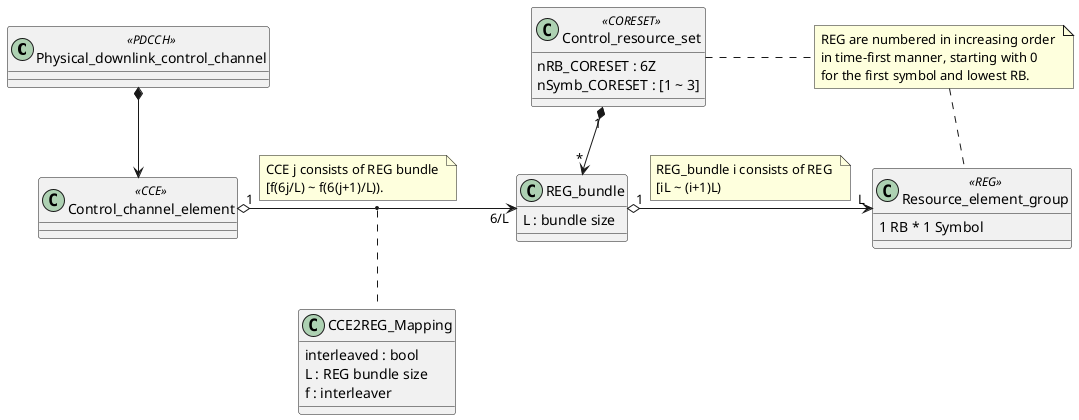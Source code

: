 @startuml PDCCH

' note as global
'     "Antenna ports starting with 2000 for PDCCH."
' end note

Physical_downlink_control_channel *--> Control_channel_element

Control_channel_element "1" o-right-> "6/L" REG_bundle
note on link: CCE j consists of REG bundle \n[f(6j/L) ~ f(6(j+1)/L)).

class Physical_downlink_control_channel <<PDCCH>>

class Control_channel_element <<CCE>>




Control_resource_set "1" *--> "*" REG_bundle

note "REG are numbered in increasing order \nin time-first manner, starting with 0 \nfor the first symbol and lowest RB." as N1
Control_resource_set .right. N1
N1 .. Resource_element_group

REG_bundle "1" o-right-> "L" Resource_element_group
note on link: REG_bundle i consists of REG \n[iL ~ (i+1)L)

class Control_resource_set <<CORESET>>
{
    nRB_CORESET : 6Z
    nSymb_CORESET : [1 ~ 3]
}

class REG_bundle
{
    L : bundle size
}

class Resource_element_group <<REG>>
{
    1 RB * 1 Symbol
}




(Control_channel_element, REG_bundle) .. CCE2REG_Mapping

class CCE2REG_Mapping
{
    interleaved : bool
    L : REG bundle size
    f : interleaver
}
@enduml
